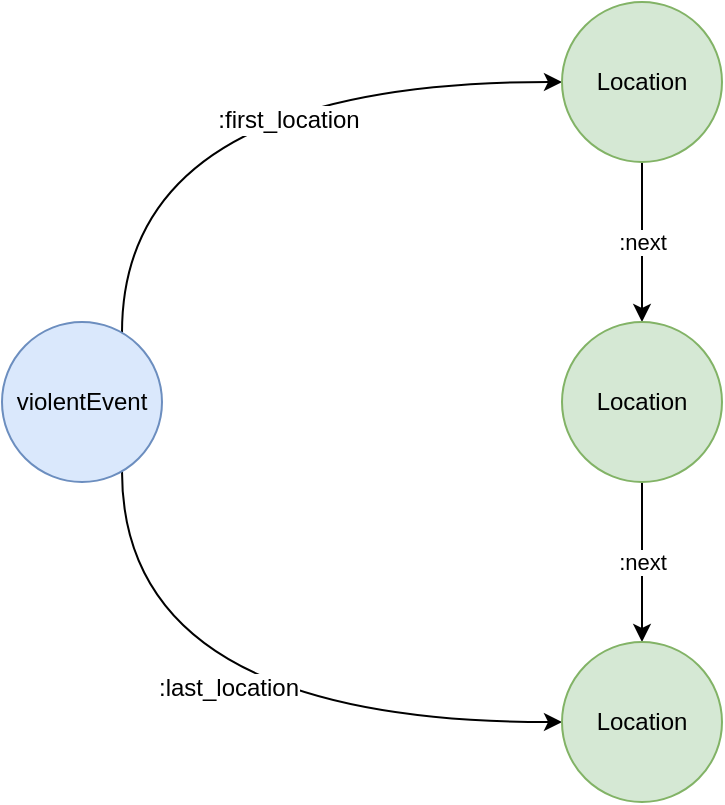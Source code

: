 <mxfile version="12.6.5" type="device"><diagram id="POCewnPUWqFxDJ8cZHLH" name="Page-1"><mxGraphModel dx="868" dy="510" grid="1" gridSize="10" guides="1" tooltips="1" connect="1" arrows="1" fold="1" page="1" pageScale="1" pageWidth="850" pageHeight="1100" math="0" shadow="0"><root><mxCell id="0"/><mxCell id="1" parent="0"/><mxCell id="RfW2sjkF_3AIrwAyuxy0-3" value="" style="edgeStyle=orthogonalEdgeStyle;orthogonalLoop=1;jettySize=auto;html=1;curved=1;" edge="1" parent="1" source="RfW2sjkF_3AIrwAyuxy0-1" target="RfW2sjkF_3AIrwAyuxy0-2"><mxGeometry relative="1" as="geometry"><Array as="points"><mxPoint x="240" y="60"/></Array></mxGeometry></mxCell><mxCell id="RfW2sjkF_3AIrwAyuxy0-8" value=":first_location" style="text;html=1;align=center;verticalAlign=middle;resizable=0;points=[];labelBackgroundColor=#ffffff;" vertex="1" connectable="0" parent="RfW2sjkF_3AIrwAyuxy0-3"><mxGeometry x="0.206" y="-19" relative="1" as="geometry"><mxPoint as="offset"/></mxGeometry></mxCell><mxCell id="RfW2sjkF_3AIrwAyuxy0-9" style="edgeStyle=orthogonalEdgeStyle;curved=1;orthogonalLoop=1;jettySize=auto;html=1;" edge="1" parent="1" source="RfW2sjkF_3AIrwAyuxy0-1" target="RfW2sjkF_3AIrwAyuxy0-6"><mxGeometry relative="1" as="geometry"><Array as="points"><mxPoint x="240" y="380"/></Array></mxGeometry></mxCell><mxCell id="RfW2sjkF_3AIrwAyuxy0-10" value=":last_location" style="text;html=1;align=center;verticalAlign=middle;resizable=0;points=[];labelBackgroundColor=#ffffff;" vertex="1" connectable="0" parent="RfW2sjkF_3AIrwAyuxy0-9"><mxGeometry x="0.035" y="17" relative="1" as="geometry"><mxPoint as="offset"/></mxGeometry></mxCell><mxCell id="RfW2sjkF_3AIrwAyuxy0-1" value="violentEvent" style="ellipse;whiteSpace=wrap;html=1;aspect=fixed;fillColor=#dae8fc;strokeColor=#6c8ebf;" vertex="1" parent="1"><mxGeometry x="180" y="180" width="80" height="80" as="geometry"/></mxCell><mxCell id="RfW2sjkF_3AIrwAyuxy0-5" value=":next" style="edgeStyle=orthogonalEdgeStyle;rounded=0;orthogonalLoop=1;jettySize=auto;html=1;" edge="1" parent="1" source="RfW2sjkF_3AIrwAyuxy0-2" target="RfW2sjkF_3AIrwAyuxy0-4"><mxGeometry relative="1" as="geometry"/></mxCell><mxCell id="RfW2sjkF_3AIrwAyuxy0-2" value="Location" style="ellipse;whiteSpace=wrap;html=1;aspect=fixed;fillColor=#d5e8d4;strokeColor=#82b366;" vertex="1" parent="1"><mxGeometry x="460" y="20" width="80" height="80" as="geometry"/></mxCell><mxCell id="RfW2sjkF_3AIrwAyuxy0-7" value=":next" style="edgeStyle=orthogonalEdgeStyle;curved=1;orthogonalLoop=1;jettySize=auto;html=1;" edge="1" parent="1" source="RfW2sjkF_3AIrwAyuxy0-4" target="RfW2sjkF_3AIrwAyuxy0-6"><mxGeometry relative="1" as="geometry"/></mxCell><mxCell id="RfW2sjkF_3AIrwAyuxy0-4" value="Location" style="ellipse;whiteSpace=wrap;html=1;aspect=fixed;fillColor=#d5e8d4;strokeColor=#82b366;" vertex="1" parent="1"><mxGeometry x="460" y="180" width="80" height="80" as="geometry"/></mxCell><mxCell id="RfW2sjkF_3AIrwAyuxy0-6" value="Location" style="ellipse;whiteSpace=wrap;html=1;aspect=fixed;fillColor=#d5e8d4;strokeColor=#82b366;" vertex="1" parent="1"><mxGeometry x="460" y="340" width="80" height="80" as="geometry"/></mxCell></root></mxGraphModel></diagram></mxfile>